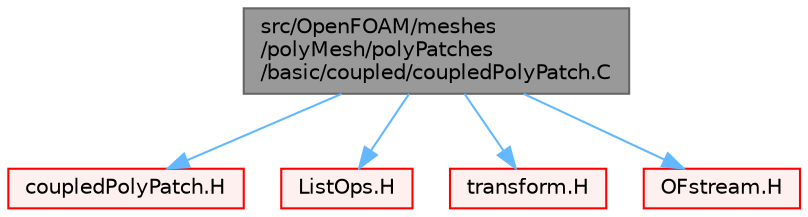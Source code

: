 digraph "src/OpenFOAM/meshes/polyMesh/polyPatches/basic/coupled/coupledPolyPatch.C"
{
 // LATEX_PDF_SIZE
  bgcolor="transparent";
  edge [fontname=Helvetica,fontsize=10,labelfontname=Helvetica,labelfontsize=10];
  node [fontname=Helvetica,fontsize=10,shape=box,height=0.2,width=0.4];
  Node1 [id="Node000001",label="src/OpenFOAM/meshes\l/polyMesh/polyPatches\l/basic/coupled/coupledPolyPatch.C",height=0.2,width=0.4,color="gray40", fillcolor="grey60", style="filled", fontcolor="black",tooltip=" "];
  Node1 -> Node2 [id="edge1_Node000001_Node000002",color="steelblue1",style="solid",tooltip=" "];
  Node2 [id="Node000002",label="coupledPolyPatch.H",height=0.2,width=0.4,color="red", fillcolor="#FFF0F0", style="filled",URL="$coupledPolyPatch_8H.html",tooltip=" "];
  Node1 -> Node166 [id="edge2_Node000001_Node000166",color="steelblue1",style="solid",tooltip=" "];
  Node166 [id="Node000166",label="ListOps.H",height=0.2,width=0.4,color="red", fillcolor="#FFF0F0", style="filled",URL="$ListOps_8H.html",tooltip="Various functions to operate on Lists."];
  Node1 -> Node235 [id="edge3_Node000001_Node000235",color="steelblue1",style="solid",tooltip=" "];
  Node235 [id="Node000235",label="transform.H",height=0.2,width=0.4,color="red", fillcolor="#FFF0F0", style="filled",URL="$transform_8H.html",tooltip="3D tensor transformation operations."];
  Node1 -> Node237 [id="edge4_Node000001_Node000237",color="steelblue1",style="solid",tooltip=" "];
  Node237 [id="Node000237",label="OFstream.H",height=0.2,width=0.4,color="red", fillcolor="#FFF0F0", style="filled",URL="$OFstream_8H.html",tooltip=" "];
}
